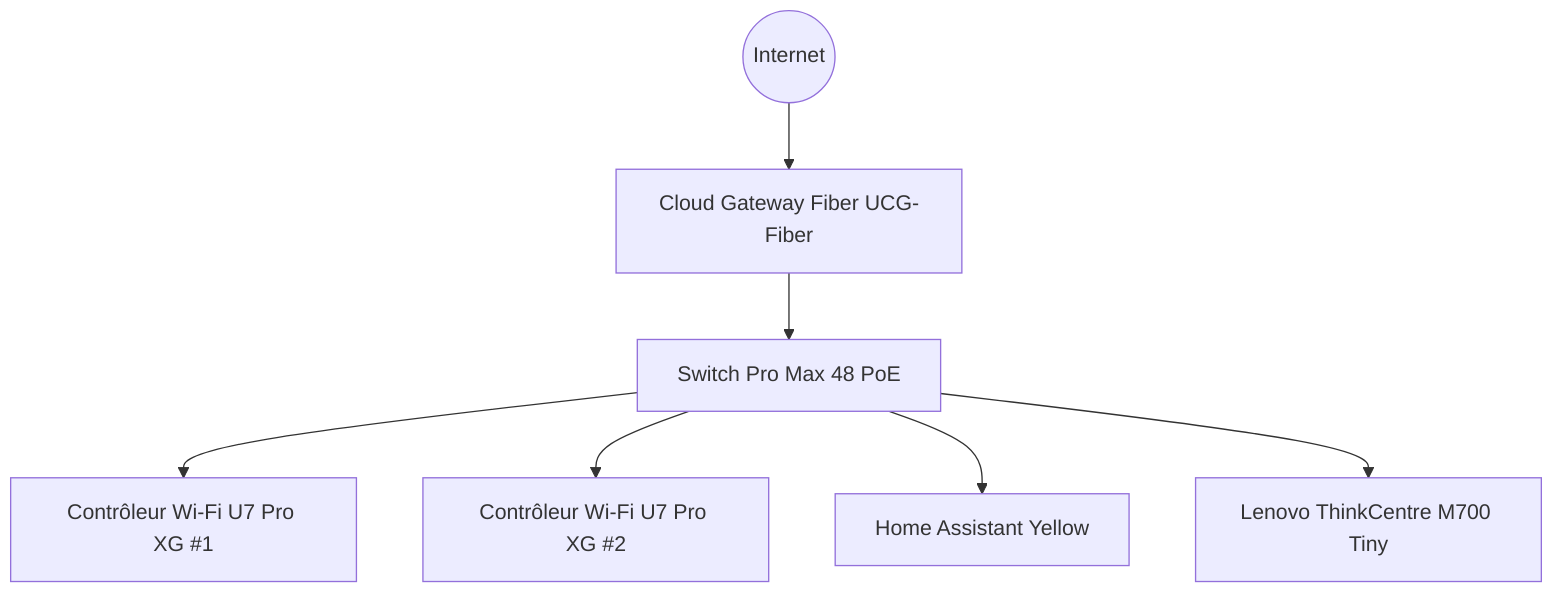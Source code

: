 graph TD
    Internet((Internet))
    UCG[Cloud Gateway Fiber UCG-Fiber]
    Switch[Switch Pro Max 48 PoE]
    AP1[Contrôleur Wi-Fi U7 Pro XG #1]
    AP2[Contrôleur Wi-Fi U7 Pro XG #2]
    HA[Home Assistant Yellow]
    Docker[Lenovo ThinkCentre M700 Tiny]

    Internet --> UCG
    UCG --> Switch
    Switch --> AP1
    Switch --> AP2
    Switch --> HA
    Switch --> Docker